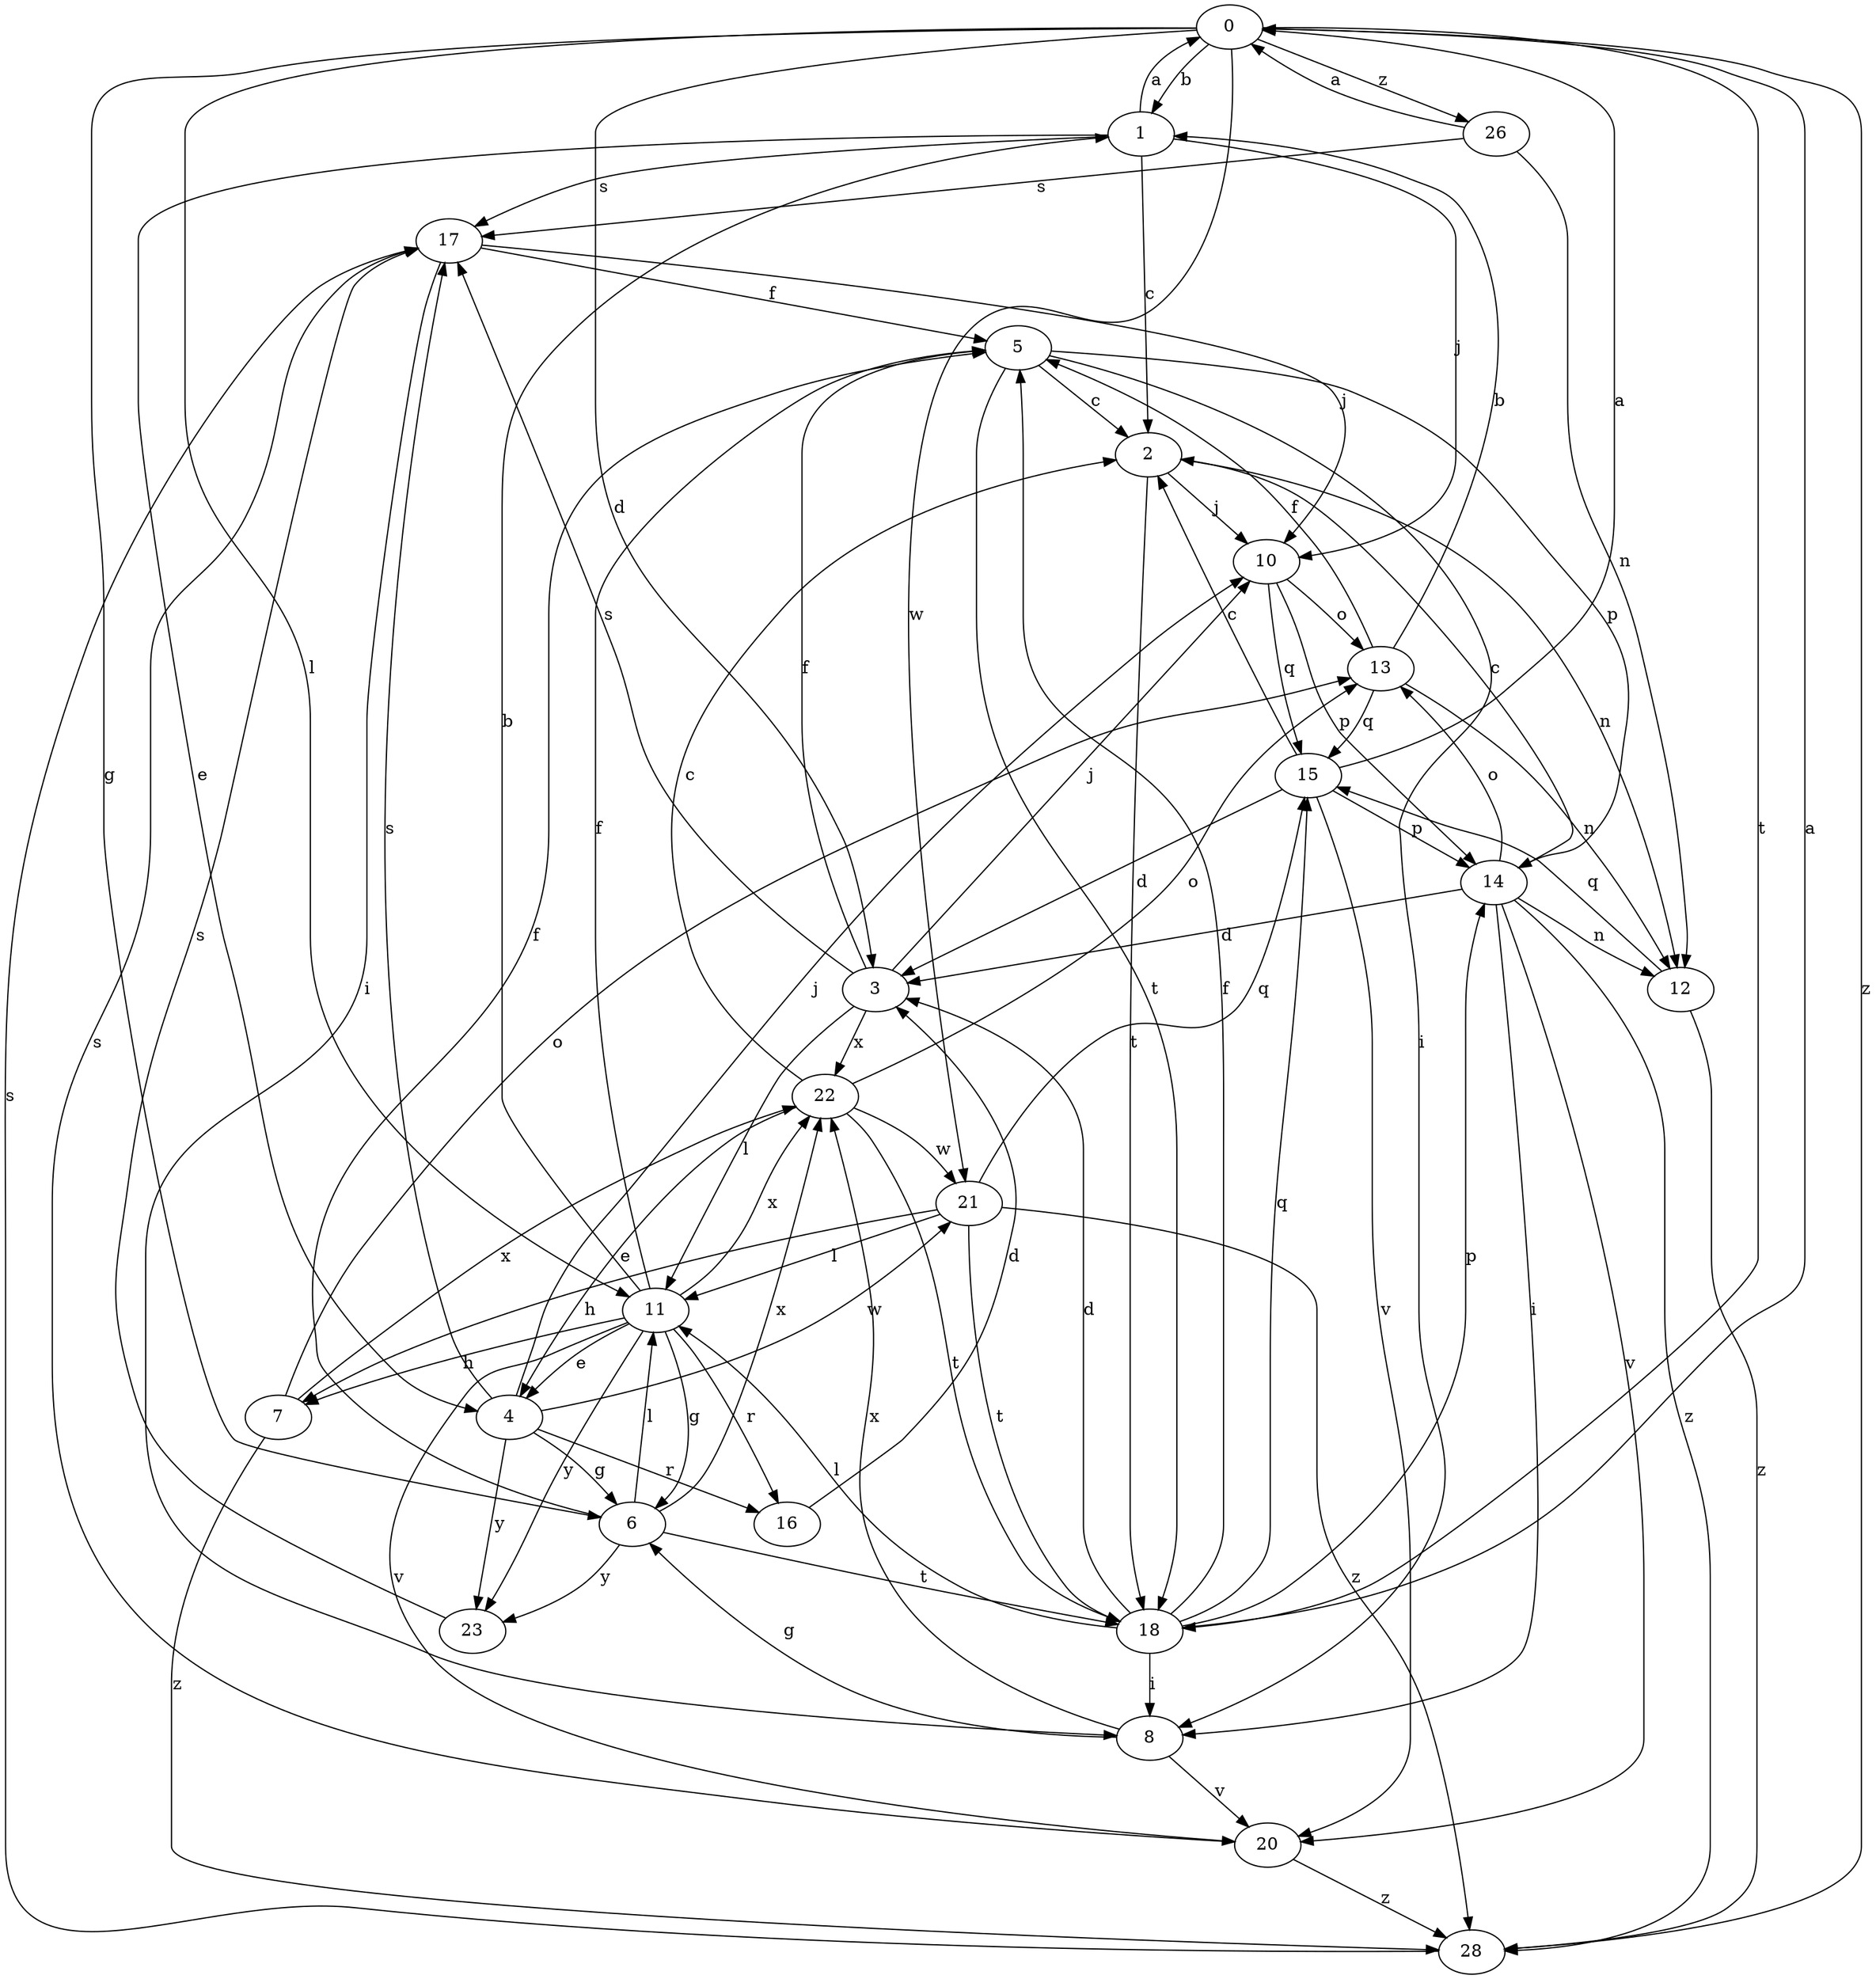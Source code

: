 strict digraph  {
0;
1;
2;
3;
4;
5;
6;
7;
8;
10;
11;
12;
13;
14;
15;
16;
17;
18;
20;
21;
22;
23;
26;
28;
0 -> 1  [label=b];
0 -> 3  [label=d];
0 -> 6  [label=g];
0 -> 11  [label=l];
0 -> 18  [label=t];
0 -> 21  [label=w];
0 -> 26  [label=z];
0 -> 28  [label=z];
1 -> 0  [label=a];
1 -> 2  [label=c];
1 -> 4  [label=e];
1 -> 10  [label=j];
1 -> 17  [label=s];
2 -> 10  [label=j];
2 -> 12  [label=n];
2 -> 18  [label=t];
3 -> 5  [label=f];
3 -> 10  [label=j];
3 -> 11  [label=l];
3 -> 17  [label=s];
3 -> 22  [label=x];
4 -> 6  [label=g];
4 -> 10  [label=j];
4 -> 16  [label=r];
4 -> 17  [label=s];
4 -> 21  [label=w];
4 -> 23  [label=y];
5 -> 2  [label=c];
5 -> 8  [label=i];
5 -> 14  [label=p];
5 -> 18  [label=t];
6 -> 5  [label=f];
6 -> 11  [label=l];
6 -> 18  [label=t];
6 -> 22  [label=x];
6 -> 23  [label=y];
7 -> 13  [label=o];
7 -> 22  [label=x];
7 -> 28  [label=z];
8 -> 6  [label=g];
8 -> 20  [label=v];
8 -> 22  [label=x];
10 -> 13  [label=o];
10 -> 14  [label=p];
10 -> 15  [label=q];
11 -> 1  [label=b];
11 -> 4  [label=e];
11 -> 5  [label=f];
11 -> 6  [label=g];
11 -> 7  [label=h];
11 -> 16  [label=r];
11 -> 20  [label=v];
11 -> 22  [label=x];
11 -> 23  [label=y];
12 -> 15  [label=q];
12 -> 28  [label=z];
13 -> 1  [label=b];
13 -> 5  [label=f];
13 -> 12  [label=n];
13 -> 15  [label=q];
14 -> 2  [label=c];
14 -> 3  [label=d];
14 -> 8  [label=i];
14 -> 12  [label=n];
14 -> 13  [label=o];
14 -> 20  [label=v];
14 -> 28  [label=z];
15 -> 0  [label=a];
15 -> 2  [label=c];
15 -> 3  [label=d];
15 -> 14  [label=p];
15 -> 20  [label=v];
16 -> 3  [label=d];
17 -> 5  [label=f];
17 -> 8  [label=i];
17 -> 10  [label=j];
18 -> 0  [label=a];
18 -> 3  [label=d];
18 -> 5  [label=f];
18 -> 8  [label=i];
18 -> 11  [label=l];
18 -> 14  [label=p];
18 -> 15  [label=q];
20 -> 17  [label=s];
20 -> 28  [label=z];
21 -> 7  [label=h];
21 -> 11  [label=l];
21 -> 15  [label=q];
21 -> 18  [label=t];
21 -> 28  [label=z];
22 -> 2  [label=c];
22 -> 4  [label=e];
22 -> 13  [label=o];
22 -> 18  [label=t];
22 -> 21  [label=w];
23 -> 17  [label=s];
26 -> 0  [label=a];
26 -> 12  [label=n];
26 -> 17  [label=s];
28 -> 17  [label=s];
}
